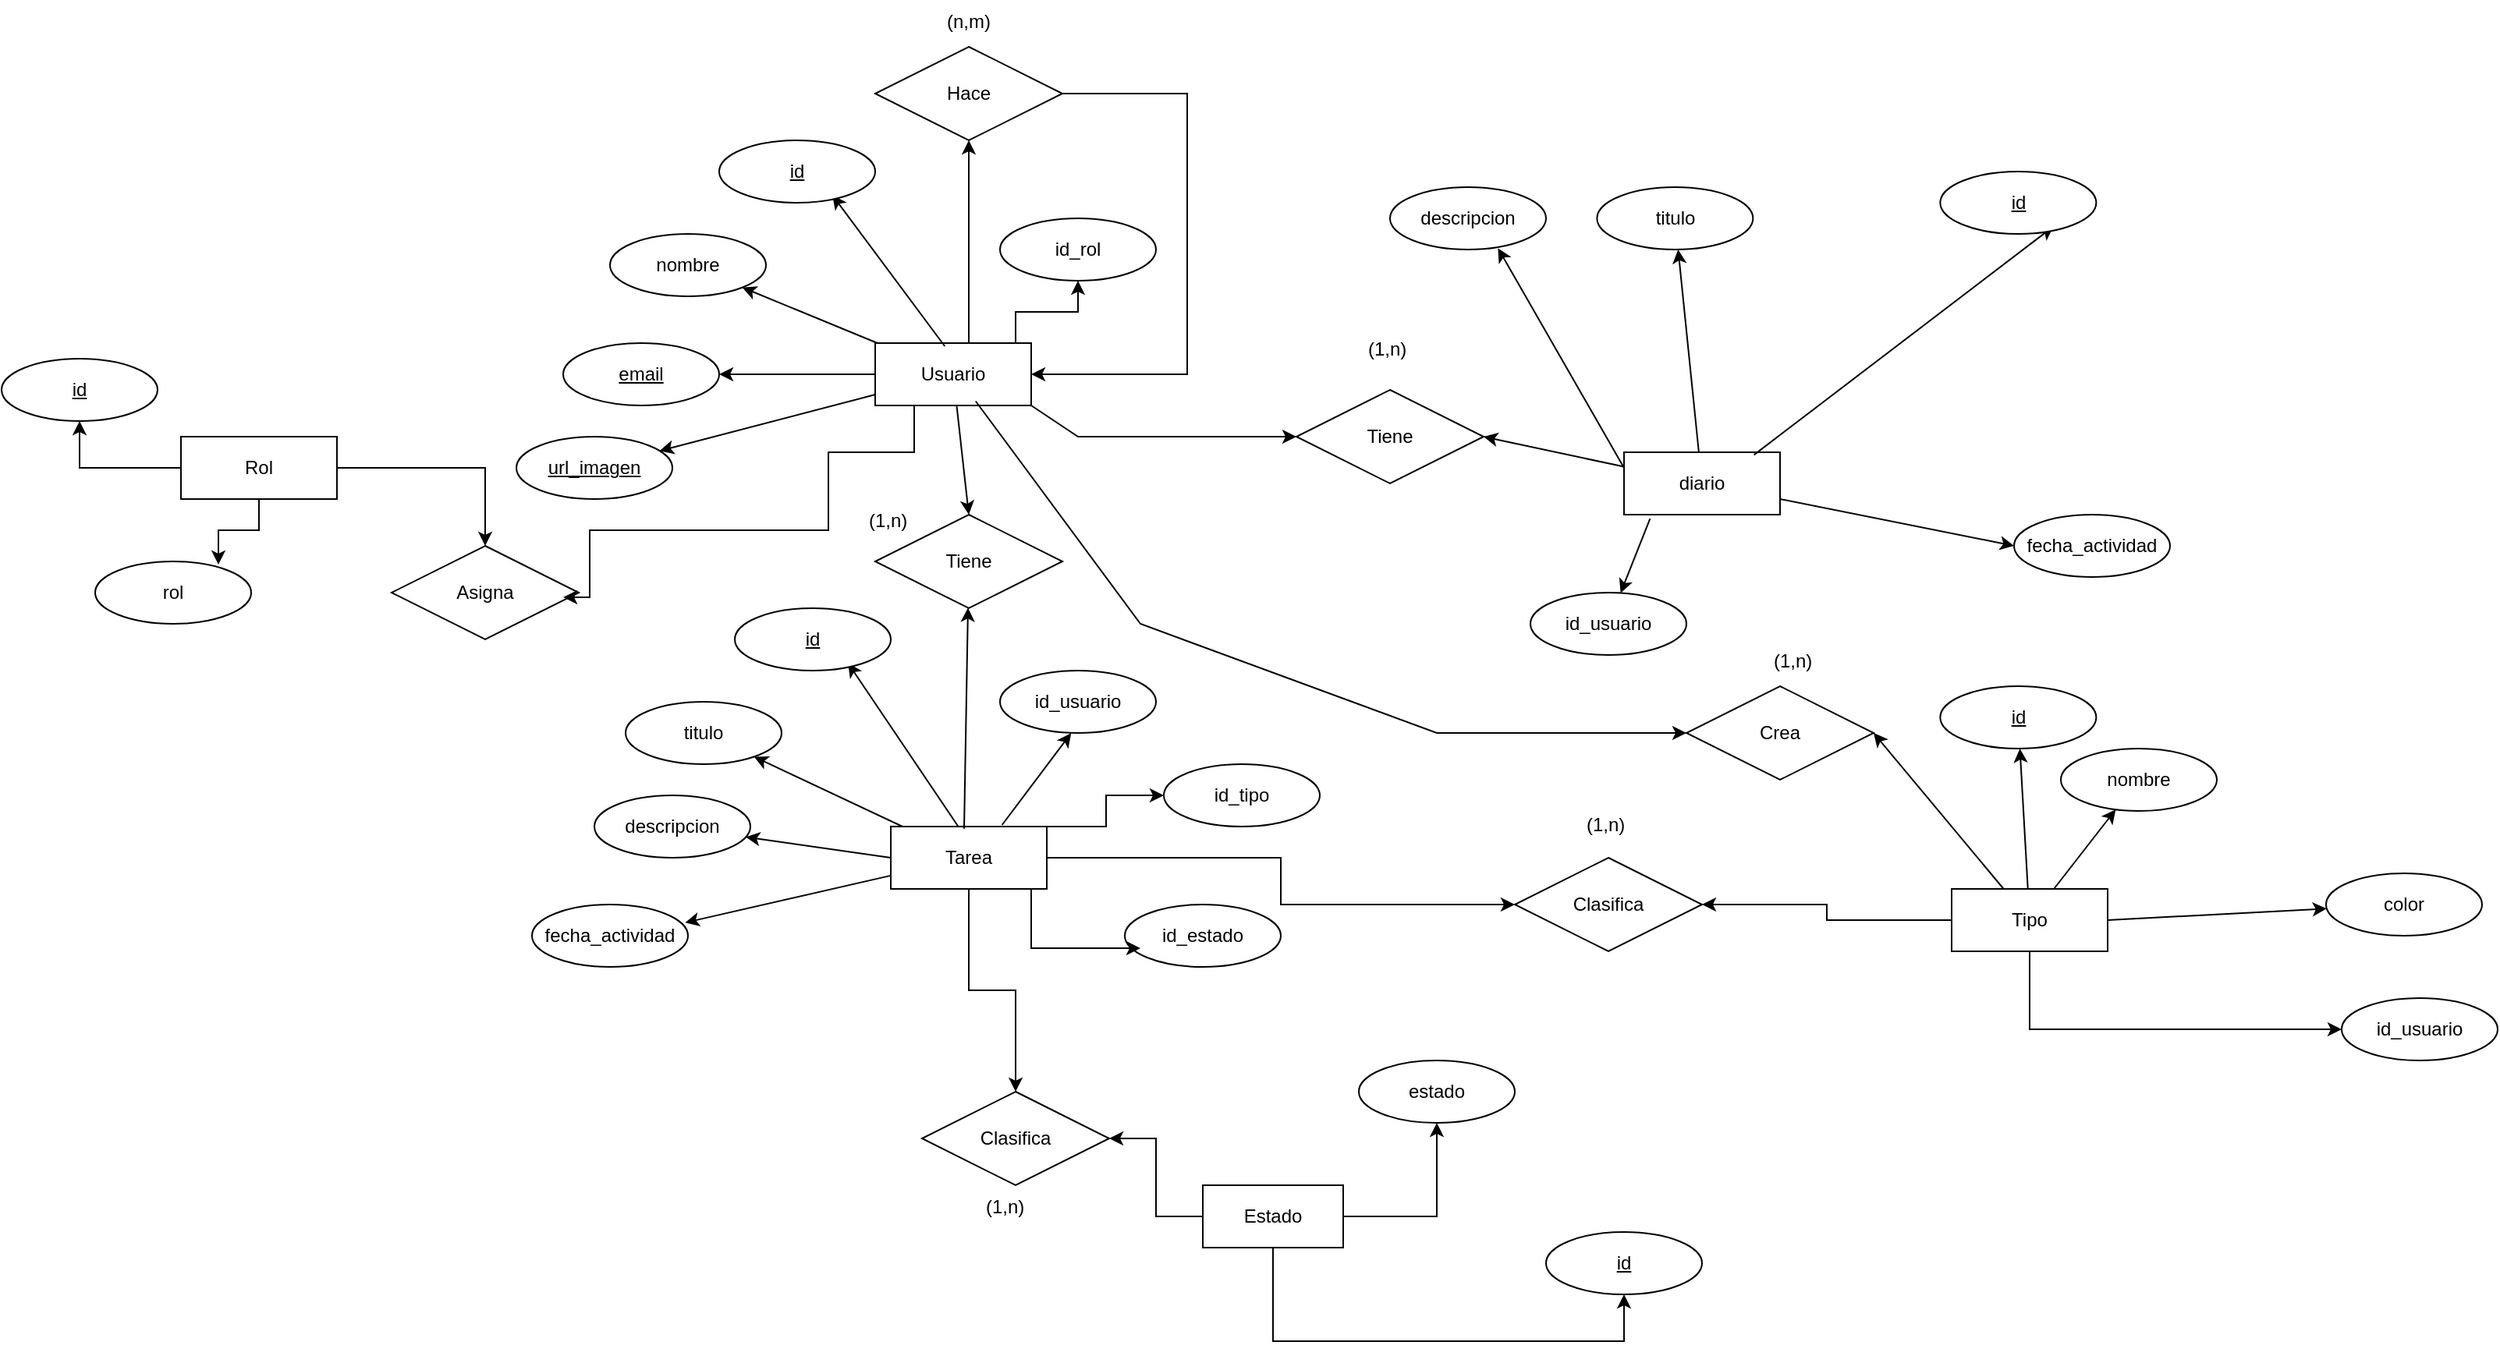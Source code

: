 <mxfile version="26.0.2">
  <diagram id="R2lEEEUBdFMjLlhIrx00" name="Page-1">
    <mxGraphModel dx="1345" dy="720" grid="1" gridSize="10" guides="1" tooltips="1" connect="1" arrows="1" fold="1" page="1" pageScale="1" pageWidth="850" pageHeight="1100" math="0" shadow="0" extFonts="Permanent Marker^https://fonts.googleapis.com/css?family=Permanent+Marker">
      <root>
        <mxCell id="0" />
        <mxCell id="1" parent="0" />
        <mxCell id="SbTGMap7O2Ixag9LzvXe-46" style="edgeStyle=orthogonalEdgeStyle;rounded=0;orthogonalLoop=1;jettySize=auto;html=1;" edge="1" parent="1" source="lFk9IerQNJr3fiCkYtgy-4" target="SbTGMap7O2Ixag9LzvXe-45">
          <mxGeometry relative="1" as="geometry">
            <Array as="points">
              <mxPoint x="960" y="310" />
              <mxPoint x="1000" y="310" />
            </Array>
          </mxGeometry>
        </mxCell>
        <mxCell id="lFk9IerQNJr3fiCkYtgy-4" value="Usuario" style="whiteSpace=wrap;html=1;align=center;" parent="1" vertex="1">
          <mxGeometry x="870" y="330" width="100" height="40" as="geometry" />
        </mxCell>
        <mxCell id="lFk9IerQNJr3fiCkYtgy-5" value="nombre" style="ellipse;whiteSpace=wrap;html=1;align=center;" parent="1" vertex="1">
          <mxGeometry x="700" y="260" width="100" height="40" as="geometry" />
        </mxCell>
        <mxCell id="lFk9IerQNJr3fiCkYtgy-6" value="" style="endArrow=classic;html=1;rounded=0;" parent="1" source="lFk9IerQNJr3fiCkYtgy-4" target="lFk9IerQNJr3fiCkYtgy-5" edge="1">
          <mxGeometry width="50" height="50" relative="1" as="geometry">
            <mxPoint x="920" y="480" as="sourcePoint" />
            <mxPoint x="970" y="430" as="targetPoint" />
          </mxGeometry>
        </mxCell>
        <mxCell id="lFk9IerQNJr3fiCkYtgy-11" value="" style="endArrow=classic;html=1;rounded=0;exitX=0.446;exitY=0.05;exitDx=0;exitDy=0;entryX=0.726;entryY=0.88;entryDx=0;entryDy=0;exitPerimeter=0;entryPerimeter=0;" parent="1" source="lFk9IerQNJr3fiCkYtgy-4" target="lFk9IerQNJr3fiCkYtgy-12" edge="1">
          <mxGeometry width="50" height="50" relative="1" as="geometry">
            <mxPoint x="890" y="450" as="sourcePoint" />
            <mxPoint x="940" y="400" as="targetPoint" />
          </mxGeometry>
        </mxCell>
        <mxCell id="lFk9IerQNJr3fiCkYtgy-12" value="id" style="ellipse;whiteSpace=wrap;html=1;align=center;fontStyle=4;" parent="1" vertex="1">
          <mxGeometry x="770" y="200" width="100" height="40" as="geometry" />
        </mxCell>
        <mxCell id="lFk9IerQNJr3fiCkYtgy-13" value="url_imagen" style="ellipse;whiteSpace=wrap;html=1;align=center;fontStyle=4;" parent="1" vertex="1">
          <mxGeometry x="640" y="390" width="100" height="40" as="geometry" />
        </mxCell>
        <mxCell id="lFk9IerQNJr3fiCkYtgy-14" value="" style="endArrow=classic;html=1;rounded=0;" parent="1" source="lFk9IerQNJr3fiCkYtgy-4" target="lFk9IerQNJr3fiCkYtgy-13" edge="1">
          <mxGeometry width="50" height="50" relative="1" as="geometry">
            <mxPoint x="930" y="380" as="sourcePoint" />
            <mxPoint x="880" y="510" as="targetPoint" />
          </mxGeometry>
        </mxCell>
        <mxCell id="lFk9IerQNJr3fiCkYtgy-16" value="" style="endArrow=classic;html=1;rounded=0;exitX=0;exitY=0.5;exitDx=0;exitDy=0;" parent="1" source="lFk9IerQNJr3fiCkYtgy-4" target="SbTGMap7O2Ixag9LzvXe-36" edge="1">
          <mxGeometry width="50" height="50" relative="1" as="geometry">
            <mxPoint x="860" y="350" as="sourcePoint" />
            <mxPoint x="779.308" y="343.315" as="targetPoint" />
          </mxGeometry>
        </mxCell>
        <mxCell id="lFk9IerQNJr3fiCkYtgy-17" value="rol" style="ellipse;whiteSpace=wrap;html=1;align=center;" parent="1" vertex="1">
          <mxGeometry x="370" y="470" width="100" height="40" as="geometry" />
        </mxCell>
        <mxCell id="lFk9IerQNJr3fiCkYtgy-18" value="Hace" style="shape=rhombus;perimeter=rhombusPerimeter;whiteSpace=wrap;html=1;align=center;" parent="1" vertex="1">
          <mxGeometry x="870" y="140" width="120" height="60" as="geometry" />
        </mxCell>
        <mxCell id="lFk9IerQNJr3fiCkYtgy-19" value="(n,m)" style="text;strokeColor=none;fillColor=none;spacingLeft=4;spacingRight=4;overflow=hidden;rotatable=0;points=[[0,0.5],[1,0.5]];portConstraint=eastwest;fontSize=12;whiteSpace=wrap;html=1;" parent="1" vertex="1">
          <mxGeometry x="910" y="110" width="40" height="30" as="geometry" />
        </mxCell>
        <mxCell id="lFk9IerQNJr3fiCkYtgy-20" value="" style="endArrow=classic;html=1;rounded=0;entryX=0.5;entryY=1;entryDx=0;entryDy=0;" parent="1" target="lFk9IerQNJr3fiCkYtgy-18" edge="1">
          <mxGeometry width="50" height="50" relative="1" as="geometry">
            <mxPoint x="930" y="330" as="sourcePoint" />
            <mxPoint x="980" y="280" as="targetPoint" />
          </mxGeometry>
        </mxCell>
        <mxCell id="lFk9IerQNJr3fiCkYtgy-21" value="" style="endArrow=classic;html=1;rounded=0;entryX=1;entryY=0.5;entryDx=0;entryDy=0;" parent="1" source="lFk9IerQNJr3fiCkYtgy-18" target="lFk9IerQNJr3fiCkYtgy-4" edge="1">
          <mxGeometry width="50" height="50" relative="1" as="geometry">
            <mxPoint x="990" y="220" as="sourcePoint" />
            <mxPoint x="1070" y="360" as="targetPoint" />
            <Array as="points">
              <mxPoint x="1070" y="170" />
              <mxPoint x="1070" y="350" />
            </Array>
          </mxGeometry>
        </mxCell>
        <mxCell id="lFk9IerQNJr3fiCkYtgy-22" value="titulo" style="ellipse;whiteSpace=wrap;html=1;align=center;" parent="1" vertex="1">
          <mxGeometry x="710" y="560" width="100" height="40" as="geometry" />
        </mxCell>
        <mxCell id="lFk9IerQNJr3fiCkYtgy-23" value="" style="endArrow=classic;html=1;rounded=0;" parent="1" source="lFk9IerQNJr3fiCkYtgy-32" target="lFk9IerQNJr3fiCkYtgy-22" edge="1">
          <mxGeometry width="50" height="50" relative="1" as="geometry">
            <mxPoint x="930" y="780" as="sourcePoint" />
            <mxPoint x="980" y="730" as="targetPoint" />
          </mxGeometry>
        </mxCell>
        <mxCell id="lFk9IerQNJr3fiCkYtgy-25" value="" style="endArrow=classic;html=1;rounded=0;exitX=0.446;exitY=0.05;exitDx=0;exitDy=0;entryX=0.726;entryY=0.88;entryDx=0;entryDy=0;exitPerimeter=0;entryPerimeter=0;" parent="1" source="lFk9IerQNJr3fiCkYtgy-32" target="lFk9IerQNJr3fiCkYtgy-31" edge="1">
          <mxGeometry width="50" height="50" relative="1" as="geometry">
            <mxPoint x="900" y="750" as="sourcePoint" />
            <mxPoint x="950" y="700" as="targetPoint" />
          </mxGeometry>
        </mxCell>
        <mxCell id="lFk9IerQNJr3fiCkYtgy-26" value="" style="endArrow=classic;html=1;rounded=0;entryX=0.982;entryY=0.29;entryDx=0;entryDy=0;entryPerimeter=0;" parent="1" source="lFk9IerQNJr3fiCkYtgy-32" target="lFk9IerQNJr3fiCkYtgy-34" edge="1">
          <mxGeometry width="50" height="50" relative="1" as="geometry">
            <mxPoint x="940" y="680" as="sourcePoint" />
            <mxPoint x="743.994" y="700.496" as="targetPoint" />
          </mxGeometry>
        </mxCell>
        <mxCell id="lFk9IerQNJr3fiCkYtgy-27" value="descripcion" style="ellipse;whiteSpace=wrap;html=1;align=center;" parent="1" vertex="1">
          <mxGeometry x="690" y="620" width="100" height="40" as="geometry" />
        </mxCell>
        <mxCell id="lFk9IerQNJr3fiCkYtgy-28" value="" style="endArrow=classic;html=1;rounded=0;exitX=0;exitY=0.5;exitDx=0;exitDy=0;" parent="1" source="lFk9IerQNJr3fiCkYtgy-32" target="lFk9IerQNJr3fiCkYtgy-27" edge="1">
          <mxGeometry width="50" height="50" relative="1" as="geometry">
            <mxPoint x="870" y="650" as="sourcePoint" />
            <mxPoint x="805" y="604" as="targetPoint" />
          </mxGeometry>
        </mxCell>
        <mxCell id="lFk9IerQNJr3fiCkYtgy-31" value="id" style="ellipse;whiteSpace=wrap;html=1;align=center;fontStyle=4;" parent="1" vertex="1">
          <mxGeometry x="780" y="500" width="100" height="40" as="geometry" />
        </mxCell>
        <mxCell id="SbTGMap7O2Ixag9LzvXe-13" style="edgeStyle=orthogonalEdgeStyle;rounded=0;orthogonalLoop=1;jettySize=auto;html=1;exitX=1;exitY=0.5;exitDx=0;exitDy=0;" edge="1" parent="1" source="lFk9IerQNJr3fiCkYtgy-32" target="SbTGMap7O2Ixag9LzvXe-12">
          <mxGeometry relative="1" as="geometry" />
        </mxCell>
        <mxCell id="SbTGMap7O2Ixag9LzvXe-16" style="edgeStyle=orthogonalEdgeStyle;rounded=0;orthogonalLoop=1;jettySize=auto;html=1;" edge="1" parent="1" source="lFk9IerQNJr3fiCkYtgy-32" target="SbTGMap7O2Ixag9LzvXe-15">
          <mxGeometry relative="1" as="geometry" />
        </mxCell>
        <mxCell id="SbTGMap7O2Ixag9LzvXe-32" style="edgeStyle=orthogonalEdgeStyle;rounded=0;orthogonalLoop=1;jettySize=auto;html=1;" edge="1" parent="1" source="lFk9IerQNJr3fiCkYtgy-32" target="SbTGMap7O2Ixag9LzvXe-31">
          <mxGeometry relative="1" as="geometry">
            <Array as="points">
              <mxPoint x="1018" y="640" />
              <mxPoint x="1018" y="620" />
            </Array>
          </mxGeometry>
        </mxCell>
        <mxCell id="lFk9IerQNJr3fiCkYtgy-32" value="Tarea" style="whiteSpace=wrap;html=1;align=center;" parent="1" vertex="1">
          <mxGeometry x="880" y="640" width="100" height="40" as="geometry" />
        </mxCell>
        <mxCell id="lFk9IerQNJr3fiCkYtgy-34" value="fecha_actividad" style="ellipse;whiteSpace=wrap;html=1;align=center;" parent="1" vertex="1">
          <mxGeometry x="650" y="690" width="100" height="40" as="geometry" />
        </mxCell>
        <mxCell id="lFk9IerQNJr3fiCkYtgy-35" value="estado" style="ellipse;whiteSpace=wrap;html=1;align=center;" parent="1" vertex="1">
          <mxGeometry x="1180" y="790" width="100" height="40" as="geometry" />
        </mxCell>
        <mxCell id="lFk9IerQNJr3fiCkYtgy-40" value="Tiene" style="shape=rhombus;perimeter=rhombusPerimeter;whiteSpace=wrap;html=1;align=center;" parent="1" vertex="1">
          <mxGeometry x="870" y="440" width="120" height="60" as="geometry" />
        </mxCell>
        <mxCell id="lFk9IerQNJr3fiCkYtgy-41" value="" style="endArrow=classic;html=1;rounded=0;exitX=0.47;exitY=0.035;exitDx=0;exitDy=0;exitPerimeter=0;" parent="1" source="lFk9IerQNJr3fiCkYtgy-32" target="lFk9IerQNJr3fiCkYtgy-40" edge="1">
          <mxGeometry width="50" height="50" relative="1" as="geometry">
            <mxPoint x="935" y="640" as="sourcePoint" />
            <mxPoint x="935" y="510" as="targetPoint" />
          </mxGeometry>
        </mxCell>
        <mxCell id="lFk9IerQNJr3fiCkYtgy-42" value="" style="endArrow=classic;html=1;rounded=0;entryX=0.5;entryY=0;entryDx=0;entryDy=0;" parent="1" source="lFk9IerQNJr3fiCkYtgy-4" target="lFk9IerQNJr3fiCkYtgy-40" edge="1">
          <mxGeometry width="50" height="50" relative="1" as="geometry">
            <mxPoint x="940" y="340" as="sourcePoint" />
            <mxPoint x="940" y="210" as="targetPoint" />
          </mxGeometry>
        </mxCell>
        <mxCell id="lFk9IerQNJr3fiCkYtgy-43" value="Crea" style="shape=rhombus;perimeter=rhombusPerimeter;whiteSpace=wrap;html=1;align=center;" parent="1" vertex="1">
          <mxGeometry x="1390" y="550" width="120" height="60" as="geometry" />
        </mxCell>
        <mxCell id="lFk9IerQNJr3fiCkYtgy-44" value="(1,n)" style="text;strokeColor=none;fillColor=none;spacingLeft=4;spacingRight=4;overflow=hidden;rotatable=0;points=[[0,0.5],[1,0.5]];portConstraint=eastwest;fontSize=12;whiteSpace=wrap;html=1;" parent="1" vertex="1">
          <mxGeometry x="860" y="430" width="40" height="30" as="geometry" />
        </mxCell>
        <mxCell id="lFk9IerQNJr3fiCkYtgy-45" value="" style="endArrow=classic;html=1;rounded=0;entryX=0;entryY=0.5;entryDx=0;entryDy=0;exitX=0.644;exitY=0.931;exitDx=0;exitDy=0;exitPerimeter=0;" parent="1" source="lFk9IerQNJr3fiCkYtgy-4" target="lFk9IerQNJr3fiCkYtgy-43" edge="1">
          <mxGeometry width="50" height="50" relative="1" as="geometry">
            <mxPoint x="1100" y="510" as="sourcePoint" />
            <mxPoint x="1444" y="290" as="targetPoint" />
            <Array as="points">
              <mxPoint x="1040" y="510" />
              <mxPoint x="1230" y="580" />
            </Array>
          </mxGeometry>
        </mxCell>
        <mxCell id="SbTGMap7O2Ixag9LzvXe-14" style="edgeStyle=orthogonalEdgeStyle;rounded=0;orthogonalLoop=1;jettySize=auto;html=1;" edge="1" parent="1" source="lFk9IerQNJr3fiCkYtgy-48" target="SbTGMap7O2Ixag9LzvXe-12">
          <mxGeometry relative="1" as="geometry" />
        </mxCell>
        <mxCell id="SbTGMap7O2Ixag9LzvXe-26" style="edgeStyle=orthogonalEdgeStyle;rounded=0;orthogonalLoop=1;jettySize=auto;html=1;entryX=0;entryY=0.5;entryDx=0;entryDy=0;" edge="1" parent="1" source="lFk9IerQNJr3fiCkYtgy-48" target="SbTGMap7O2Ixag9LzvXe-37">
          <mxGeometry relative="1" as="geometry">
            <mxPoint x="1810" y="770" as="targetPoint" />
            <Array as="points">
              <mxPoint x="1610" y="770" />
            </Array>
          </mxGeometry>
        </mxCell>
        <mxCell id="lFk9IerQNJr3fiCkYtgy-48" value="Tipo" style="whiteSpace=wrap;html=1;align=center;" parent="1" vertex="1">
          <mxGeometry x="1560" y="680" width="100" height="40" as="geometry" />
        </mxCell>
        <mxCell id="lFk9IerQNJr3fiCkYtgy-49" value="" style="endArrow=classic;html=1;rounded=0;exitX=1;exitY=0.5;exitDx=0;exitDy=0;" parent="1" source="lFk9IerQNJr3fiCkYtgy-48" target="lFk9IerQNJr3fiCkYtgy-50" edge="1">
          <mxGeometry width="50" height="50" relative="1" as="geometry">
            <mxPoint x="1395" y="710" as="sourcePoint" />
            <mxPoint x="1330" y="664" as="targetPoint" />
          </mxGeometry>
        </mxCell>
        <mxCell id="lFk9IerQNJr3fiCkYtgy-50" value="color" style="ellipse;whiteSpace=wrap;html=1;align=center;" parent="1" vertex="1">
          <mxGeometry x="1800" y="670" width="100" height="40" as="geometry" />
        </mxCell>
        <mxCell id="lFk9IerQNJr3fiCkYtgy-51" value="nombre" style="ellipse;whiteSpace=wrap;html=1;align=center;" parent="1" vertex="1">
          <mxGeometry x="1630" y="590" width="100" height="40" as="geometry" />
        </mxCell>
        <mxCell id="lFk9IerQNJr3fiCkYtgy-52" value="" style="endArrow=classic;html=1;rounded=0;" parent="1" source="lFk9IerQNJr3fiCkYtgy-48" target="lFk9IerQNJr3fiCkYtgy-51" edge="1">
          <mxGeometry width="50" height="50" relative="1" as="geometry">
            <mxPoint x="1455" y="840" as="sourcePoint" />
            <mxPoint x="1505" y="790" as="targetPoint" />
          </mxGeometry>
        </mxCell>
        <mxCell id="lFk9IerQNJr3fiCkYtgy-53" value="id" style="ellipse;whiteSpace=wrap;html=1;align=center;fontStyle=4;" parent="1" vertex="1">
          <mxGeometry x="1552.68" y="550" width="100" height="40" as="geometry" />
        </mxCell>
        <mxCell id="lFk9IerQNJr3fiCkYtgy-54" value="" style="endArrow=classic;html=1;rounded=0;" parent="1" source="lFk9IerQNJr3fiCkYtgy-48" target="lFk9IerQNJr3fiCkYtgy-53" edge="1">
          <mxGeometry width="50" height="50" relative="1" as="geometry">
            <mxPoint x="1423" y="710" as="sourcePoint" />
            <mxPoint x="1327" y="665" as="targetPoint" />
          </mxGeometry>
        </mxCell>
        <mxCell id="lFk9IerQNJr3fiCkYtgy-57" value="" style="endArrow=classic;html=1;rounded=0;entryX=1;entryY=0.5;entryDx=0;entryDy=0;" parent="1" source="lFk9IerQNJr3fiCkYtgy-48" edge="1" target="lFk9IerQNJr3fiCkYtgy-43">
          <mxGeometry width="50" height="50" relative="1" as="geometry">
            <mxPoint x="1447" y="451" as="sourcePoint" />
            <mxPoint x="1455" y="600" as="targetPoint" />
          </mxGeometry>
        </mxCell>
        <mxCell id="lFk9IerQNJr3fiCkYtgy-58" value="(1,n)" style="text;strokeColor=none;fillColor=none;spacingLeft=4;spacingRight=4;overflow=hidden;rotatable=0;points=[[0,0.5],[1,0.5]];portConstraint=eastwest;fontSize=12;whiteSpace=wrap;html=1;" parent="1" vertex="1">
          <mxGeometry x="1440" y="520" width="40" height="30" as="geometry" />
        </mxCell>
        <mxCell id="lFk9IerQNJr3fiCkYtgy-60" value="diario" style="whiteSpace=wrap;html=1;align=center;" parent="1" vertex="1">
          <mxGeometry x="1350" y="400" width="100" height="40" as="geometry" />
        </mxCell>
        <mxCell id="lFk9IerQNJr3fiCkYtgy-62" value="fecha_actividad" style="ellipse;whiteSpace=wrap;html=1;align=center;" parent="1" vertex="1">
          <mxGeometry x="1600" y="440" width="100" height="40" as="geometry" />
        </mxCell>
        <mxCell id="lFk9IerQNJr3fiCkYtgy-63" value="" style="endArrow=classic;html=1;rounded=0;entryX=0;entryY=0.5;entryDx=0;entryDy=0;" parent="1" source="lFk9IerQNJr3fiCkYtgy-60" target="lFk9IerQNJr3fiCkYtgy-62" edge="1">
          <mxGeometry width="50" height="50" relative="1" as="geometry">
            <mxPoint x="1432.68" y="400" as="sourcePoint" />
            <mxPoint x="1236.674" y="420.496" as="targetPoint" />
          </mxGeometry>
        </mxCell>
        <mxCell id="lFk9IerQNJr3fiCkYtgy-65" value="descripcion" style="ellipse;whiteSpace=wrap;html=1;align=center;" parent="1" vertex="1">
          <mxGeometry x="1200" y="230" width="100" height="40" as="geometry" />
        </mxCell>
        <mxCell id="lFk9IerQNJr3fiCkYtgy-66" value="titulo" style="ellipse;whiteSpace=wrap;html=1;align=center;" parent="1" vertex="1">
          <mxGeometry x="1332.68" y="230" width="100" height="40" as="geometry" />
        </mxCell>
        <mxCell id="lFk9IerQNJr3fiCkYtgy-67" value="" style="endArrow=classic;html=1;rounded=0;" parent="1" source="lFk9IerQNJr3fiCkYtgy-60" target="lFk9IerQNJr3fiCkYtgy-66" edge="1">
          <mxGeometry width="50" height="50" relative="1" as="geometry">
            <mxPoint x="1422.68" y="500" as="sourcePoint" />
            <mxPoint x="1472.68" y="450" as="targetPoint" />
          </mxGeometry>
        </mxCell>
        <mxCell id="lFk9IerQNJr3fiCkYtgy-68" value="" style="endArrow=classic;html=1;rounded=0;exitX=0.833;exitY=0.042;exitDx=0;exitDy=0;entryX=0.726;entryY=0.88;entryDx=0;entryDy=0;exitPerimeter=0;entryPerimeter=0;" parent="1" source="lFk9IerQNJr3fiCkYtgy-60" target="lFk9IerQNJr3fiCkYtgy-69" edge="1">
          <mxGeometry width="50" height="50" relative="1" as="geometry">
            <mxPoint x="1392.68" y="470" as="sourcePoint" />
            <mxPoint x="1442.68" y="420" as="targetPoint" />
          </mxGeometry>
        </mxCell>
        <mxCell id="lFk9IerQNJr3fiCkYtgy-69" value="id" style="ellipse;whiteSpace=wrap;html=1;align=center;fontStyle=4;" parent="1" vertex="1">
          <mxGeometry x="1552.68" y="220" width="100" height="40" as="geometry" />
        </mxCell>
        <mxCell id="lFk9IerQNJr3fiCkYtgy-70" value="" style="endArrow=classic;html=1;rounded=0;exitX=0;exitY=0.25;exitDx=0;exitDy=0;entryX=0.692;entryY=0.979;entryDx=0;entryDy=0;entryPerimeter=0;" parent="1" source="lFk9IerQNJr3fiCkYtgy-60" target="lFk9IerQNJr3fiCkYtgy-65" edge="1">
          <mxGeometry width="50" height="50" relative="1" as="geometry">
            <mxPoint x="1390.68" y="370" as="sourcePoint" />
            <mxPoint x="1269.999" y="258.762" as="targetPoint" />
          </mxGeometry>
        </mxCell>
        <mxCell id="lFk9IerQNJr3fiCkYtgy-72" value="" style="endArrow=classic;html=1;rounded=0;entryX=0.456;entryY=1.003;entryDx=0;entryDy=0;exitX=0.713;exitY=-0.025;exitDx=0;exitDy=0;entryPerimeter=0;exitPerimeter=0;" parent="1" source="lFk9IerQNJr3fiCkYtgy-32" target="SbTGMap7O2Ixag9LzvXe-28" edge="1">
          <mxGeometry width="50" height="50" relative="1" as="geometry">
            <mxPoint x="935" y="652" as="sourcePoint" />
            <mxPoint x="994.854" y="584.226" as="targetPoint" />
          </mxGeometry>
        </mxCell>
        <mxCell id="lFk9IerQNJr3fiCkYtgy-74" value="" style="endArrow=classic;html=1;rounded=0;exitX=0.167;exitY=1.063;exitDx=0;exitDy=0;exitPerimeter=0;" parent="1" source="lFk9IerQNJr3fiCkYtgy-60" target="SbTGMap7O2Ixag9LzvXe-33" edge="1">
          <mxGeometry width="50" height="50" relative="1" as="geometry">
            <mxPoint x="1382.68" y="401" as="sourcePoint" />
            <mxPoint x="1344.38" y="487.52" as="targetPoint" />
          </mxGeometry>
        </mxCell>
        <mxCell id="lFk9IerQNJr3fiCkYtgy-75" value="Tiene" style="shape=rhombus;perimeter=rhombusPerimeter;whiteSpace=wrap;html=1;align=center;" parent="1" vertex="1">
          <mxGeometry x="1140" y="360" width="120" height="60" as="geometry" />
        </mxCell>
        <mxCell id="lFk9IerQNJr3fiCkYtgy-76" value="" style="endArrow=classic;html=1;rounded=0;exitX=1;exitY=1;exitDx=0;exitDy=0;" parent="1" source="lFk9IerQNJr3fiCkYtgy-4" edge="1" target="lFk9IerQNJr3fiCkYtgy-75">
          <mxGeometry width="50" height="50" relative="1" as="geometry">
            <mxPoint x="932" y="380" as="sourcePoint" />
            <mxPoint x="1120" y="420" as="targetPoint" />
            <Array as="points">
              <mxPoint x="1000" y="390" />
            </Array>
          </mxGeometry>
        </mxCell>
        <mxCell id="lFk9IerQNJr3fiCkYtgy-77" value="" style="endArrow=classic;html=1;rounded=0;entryX=1;entryY=0.5;entryDx=0;entryDy=0;" parent="1" source="lFk9IerQNJr3fiCkYtgy-60" target="lFk9IerQNJr3fiCkYtgy-75" edge="1">
          <mxGeometry width="50" height="50" relative="1" as="geometry">
            <mxPoint x="932" y="380" as="sourcePoint" />
            <mxPoint x="940" y="450" as="targetPoint" />
          </mxGeometry>
        </mxCell>
        <mxCell id="SbTGMap7O2Ixag9LzvXe-12" value="Clasifica" style="shape=rhombus;perimeter=rhombusPerimeter;whiteSpace=wrap;html=1;align=center;" vertex="1" parent="1">
          <mxGeometry x="1280" y="660" width="120" height="60" as="geometry" />
        </mxCell>
        <mxCell id="SbTGMap7O2Ixag9LzvXe-15" value="Clasifica" style="shape=rhombus;perimeter=rhombusPerimeter;whiteSpace=wrap;html=1;align=center;" vertex="1" parent="1">
          <mxGeometry x="900" y="810" width="120" height="60" as="geometry" />
        </mxCell>
        <mxCell id="SbTGMap7O2Ixag9LzvXe-18" style="edgeStyle=orthogonalEdgeStyle;rounded=0;orthogonalLoop=1;jettySize=auto;html=1;" edge="1" parent="1" source="SbTGMap7O2Ixag9LzvXe-17" target="SbTGMap7O2Ixag9LzvXe-15">
          <mxGeometry relative="1" as="geometry" />
        </mxCell>
        <mxCell id="SbTGMap7O2Ixag9LzvXe-19" style="edgeStyle=orthogonalEdgeStyle;rounded=0;orthogonalLoop=1;jettySize=auto;html=1;" edge="1" parent="1" source="SbTGMap7O2Ixag9LzvXe-17" target="lFk9IerQNJr3fiCkYtgy-35">
          <mxGeometry relative="1" as="geometry" />
        </mxCell>
        <mxCell id="SbTGMap7O2Ixag9LzvXe-23" style="edgeStyle=orthogonalEdgeStyle;rounded=0;orthogonalLoop=1;jettySize=auto;html=1;entryX=0.5;entryY=1;entryDx=0;entryDy=0;" edge="1" parent="1" source="SbTGMap7O2Ixag9LzvXe-17" target="SbTGMap7O2Ixag9LzvXe-21">
          <mxGeometry relative="1" as="geometry">
            <mxPoint x="1150" y="970" as="targetPoint" />
            <Array as="points">
              <mxPoint x="1125" y="970" />
              <mxPoint x="1350" y="970" />
            </Array>
          </mxGeometry>
        </mxCell>
        <mxCell id="SbTGMap7O2Ixag9LzvXe-17" value="Estado" style="whiteSpace=wrap;html=1;align=center;" vertex="1" parent="1">
          <mxGeometry x="1080" y="870" width="90" height="40" as="geometry" />
        </mxCell>
        <mxCell id="SbTGMap7O2Ixag9LzvXe-21" value="id" style="ellipse;whiteSpace=wrap;html=1;align=center;fontStyle=4;" vertex="1" parent="1">
          <mxGeometry x="1300.0" y="900" width="100" height="40" as="geometry" />
        </mxCell>
        <mxCell id="SbTGMap7O2Ixag9LzvXe-24" value="(1,n)" style="text;strokeColor=none;fillColor=none;spacingLeft=4;spacingRight=4;overflow=hidden;rotatable=0;points=[[0,0.5],[1,0.5]];portConstraint=eastwest;fontSize=12;whiteSpace=wrap;html=1;" vertex="1" parent="1">
          <mxGeometry x="935" y="870" width="40" height="30" as="geometry" />
        </mxCell>
        <mxCell id="SbTGMap7O2Ixag9LzvXe-28" value="id_usuario" style="ellipse;whiteSpace=wrap;html=1;align=center;" vertex="1" parent="1">
          <mxGeometry x="950" y="540" width="100" height="40" as="geometry" />
        </mxCell>
        <mxCell id="SbTGMap7O2Ixag9LzvXe-29" value="id_estado" style="ellipse;whiteSpace=wrap;html=1;align=center;" vertex="1" parent="1">
          <mxGeometry x="1030" y="690" width="100" height="40" as="geometry" />
        </mxCell>
        <mxCell id="SbTGMap7O2Ixag9LzvXe-30" style="edgeStyle=orthogonalEdgeStyle;rounded=0;orthogonalLoop=1;jettySize=auto;html=1;entryX=0.1;entryY=0.7;entryDx=0;entryDy=0;entryPerimeter=0;" edge="1" parent="1" source="lFk9IerQNJr3fiCkYtgy-32" target="SbTGMap7O2Ixag9LzvXe-29">
          <mxGeometry relative="1" as="geometry">
            <Array as="points">
              <mxPoint x="970" y="718" />
            </Array>
          </mxGeometry>
        </mxCell>
        <mxCell id="SbTGMap7O2Ixag9LzvXe-31" value="id_tipo" style="ellipse;whiteSpace=wrap;html=1;align=center;" vertex="1" parent="1">
          <mxGeometry x="1055" y="600" width="100" height="40" as="geometry" />
        </mxCell>
        <mxCell id="SbTGMap7O2Ixag9LzvXe-33" value="id_usuario" style="ellipse;whiteSpace=wrap;html=1;align=center;" vertex="1" parent="1">
          <mxGeometry x="1290" y="490" width="100" height="40" as="geometry" />
        </mxCell>
        <mxCell id="SbTGMap7O2Ixag9LzvXe-34" value="(1,n)" style="text;strokeColor=none;fillColor=none;spacingLeft=4;spacingRight=4;overflow=hidden;rotatable=0;points=[[0,0.5],[1,0.5]];portConstraint=eastwest;fontSize=12;whiteSpace=wrap;html=1;" vertex="1" parent="1">
          <mxGeometry x="1180" y="320" width="40" height="30" as="geometry" />
        </mxCell>
        <mxCell id="SbTGMap7O2Ixag9LzvXe-35" value="(1,n)" style="text;strokeColor=none;fillColor=none;spacingLeft=4;spacingRight=4;overflow=hidden;rotatable=0;points=[[0,0.5],[1,0.5]];portConstraint=eastwest;fontSize=12;whiteSpace=wrap;html=1;" vertex="1" parent="1">
          <mxGeometry x="1320" y="625" width="40" height="30" as="geometry" />
        </mxCell>
        <mxCell id="SbTGMap7O2Ixag9LzvXe-36" value="email" style="ellipse;whiteSpace=wrap;html=1;align=center;fontStyle=4;" vertex="1" parent="1">
          <mxGeometry x="670" y="330" width="100" height="40" as="geometry" />
        </mxCell>
        <mxCell id="SbTGMap7O2Ixag9LzvXe-37" value="id_usuario" style="ellipse;whiteSpace=wrap;html=1;align=center;" vertex="1" parent="1">
          <mxGeometry x="1810" y="750" width="100" height="40" as="geometry" />
        </mxCell>
        <mxCell id="SbTGMap7O2Ixag9LzvXe-38" value="Asigna" style="shape=rhombus;perimeter=rhombusPerimeter;whiteSpace=wrap;html=1;align=center;" vertex="1" parent="1">
          <mxGeometry x="560" y="460" width="120" height="60" as="geometry" />
        </mxCell>
        <mxCell id="SbTGMap7O2Ixag9LzvXe-41" style="edgeStyle=orthogonalEdgeStyle;rounded=0;orthogonalLoop=1;jettySize=auto;html=1;" edge="1" parent="1" source="SbTGMap7O2Ixag9LzvXe-39" target="SbTGMap7O2Ixag9LzvXe-38">
          <mxGeometry relative="1" as="geometry" />
        </mxCell>
        <mxCell id="SbTGMap7O2Ixag9LzvXe-43" style="edgeStyle=orthogonalEdgeStyle;rounded=0;orthogonalLoop=1;jettySize=auto;html=1;" edge="1" parent="1" source="SbTGMap7O2Ixag9LzvXe-39" target="SbTGMap7O2Ixag9LzvXe-40">
          <mxGeometry relative="1" as="geometry" />
        </mxCell>
        <mxCell id="SbTGMap7O2Ixag9LzvXe-39" value="Rol" style="whiteSpace=wrap;html=1;align=center;" vertex="1" parent="1">
          <mxGeometry x="425" y="390" width="100" height="40" as="geometry" />
        </mxCell>
        <mxCell id="SbTGMap7O2Ixag9LzvXe-40" value="id" style="ellipse;whiteSpace=wrap;html=1;align=center;fontStyle=4;" vertex="1" parent="1">
          <mxGeometry x="310" y="340" width="100" height="40" as="geometry" />
        </mxCell>
        <mxCell id="SbTGMap7O2Ixag9LzvXe-42" style="edgeStyle=orthogonalEdgeStyle;rounded=0;orthogonalLoop=1;jettySize=auto;html=1;entryX=0.917;entryY=0.55;entryDx=0;entryDy=0;entryPerimeter=0;exitX=0.25;exitY=1;exitDx=0;exitDy=0;" edge="1" parent="1" source="lFk9IerQNJr3fiCkYtgy-4" target="SbTGMap7O2Ixag9LzvXe-38">
          <mxGeometry relative="1" as="geometry">
            <Array as="points">
              <mxPoint x="895" y="400" />
              <mxPoint x="840" y="400" />
              <mxPoint x="840" y="450" />
              <mxPoint x="687" y="450" />
              <mxPoint x="687" y="493" />
            </Array>
          </mxGeometry>
        </mxCell>
        <mxCell id="SbTGMap7O2Ixag9LzvXe-44" style="edgeStyle=orthogonalEdgeStyle;rounded=0;orthogonalLoop=1;jettySize=auto;html=1;entryX=0.79;entryY=0.05;entryDx=0;entryDy=0;entryPerimeter=0;" edge="1" parent="1" source="SbTGMap7O2Ixag9LzvXe-39" target="lFk9IerQNJr3fiCkYtgy-17">
          <mxGeometry relative="1" as="geometry" />
        </mxCell>
        <mxCell id="SbTGMap7O2Ixag9LzvXe-45" value="id_rol" style="ellipse;whiteSpace=wrap;html=1;align=center;" vertex="1" parent="1">
          <mxGeometry x="950" y="250" width="100" height="40" as="geometry" />
        </mxCell>
      </root>
    </mxGraphModel>
  </diagram>
</mxfile>
